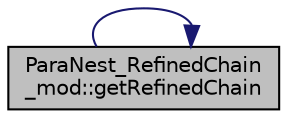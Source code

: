 digraph "ParaNest_RefinedChain_mod::getRefinedChain"
{
 // LATEX_PDF_SIZE
  edge [fontname="Helvetica",fontsize="10",labelfontname="Helvetica",labelfontsize="10"];
  node [fontname="Helvetica",fontsize="10",shape=record];
  rankdir="LR";
  Node1 [label="ParaNest_RefinedChain\l_mod::getRefinedChain",height=0.2,width=0.4,color="black", fillcolor="grey75", style="filled", fontcolor="black",tooltip="Return the refined Markov chain, given the input Markov chain and its specifications...."];
  Node1 -> Node1 [color="midnightblue",fontsize="10",style="solid",fontname="Helvetica"];
}
